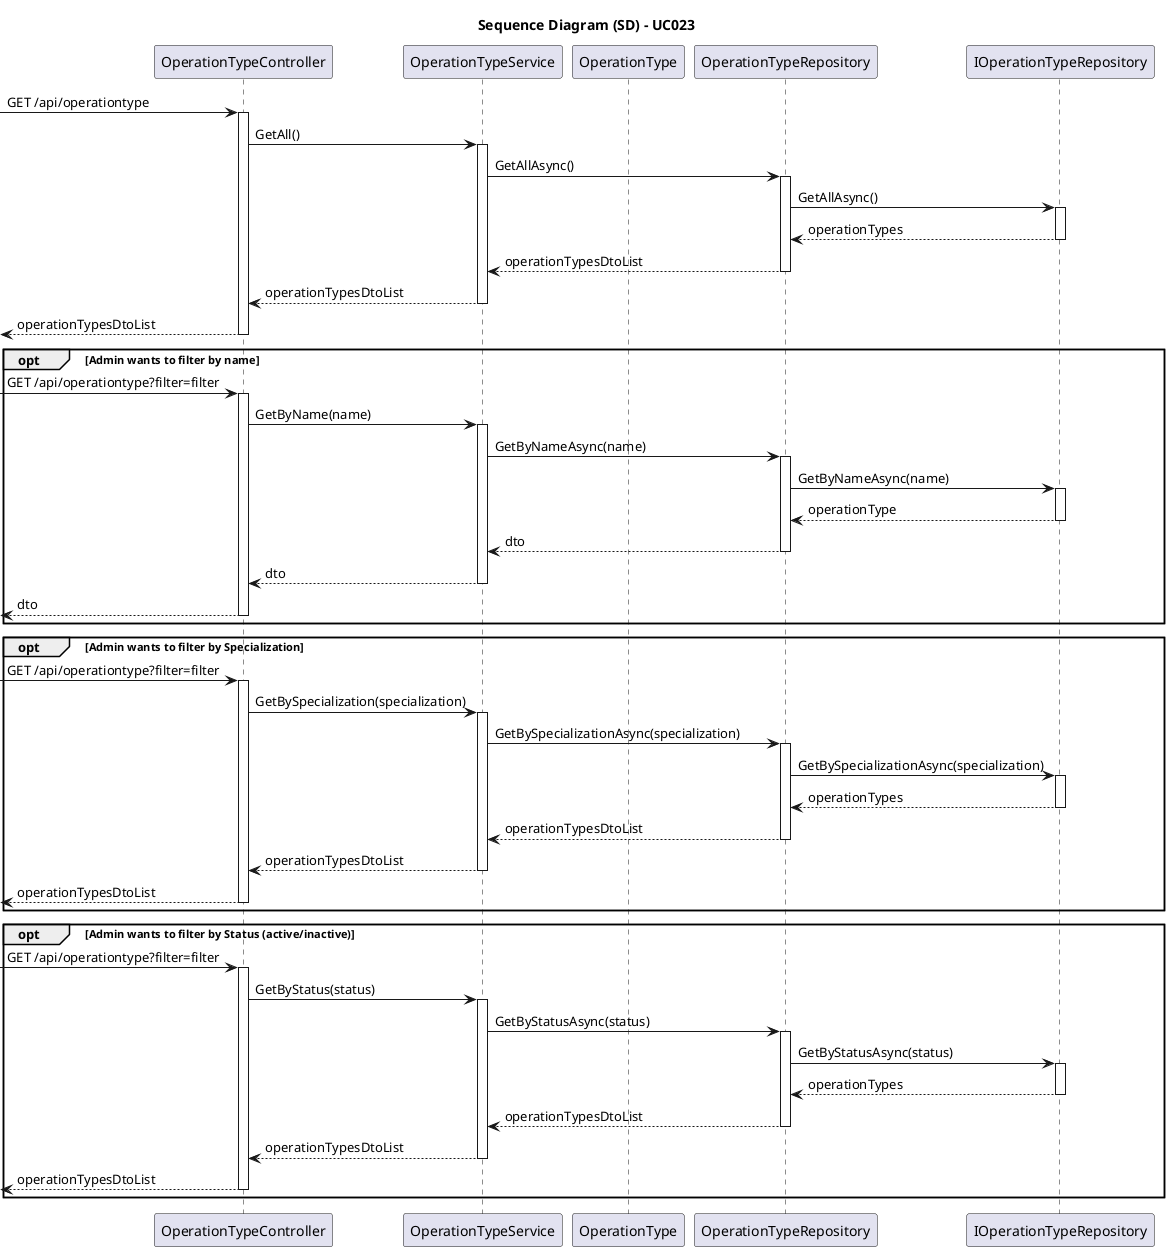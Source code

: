 @startuml uc023-sequence-diagram

skinparam packageStyle rectangle
skinparam shadowing false
skinparam linetype polyline
skinparam classAttributeIconSize 0

title Sequence Diagram (SD) - UC023

participant "OperationTypeController" as Controller
participant "OperationTypeService" as Service
participant "OperationType" as Domain
participant "OperationTypeRepository" as Repository
participant "IOperationTypeRepository" as IRepo

-> Controller: GET /api/operationtype

activate Controller

    Controller -> Service: GetAll()

    activate Service

        Service -> Repository: GetAllAsync()

        activate Repository

            Repository -> IRepo: GetAllAsync()
            
            activate IRepo

                IRepo --> Repository: operationTypes

            deactivate IRepo

            Repository --> Service: operationTypesDtoList

        deactivate Repository

        Service --> Controller: operationTypesDtoList

    deactivate Service

    <-- Controller: operationTypesDtoList

deactivate Controller

opt Admin wants to filter by name

    -> Controller: GET /api/operationtype?filter=filter

    activate Controller

        Controller -> Service: GetByName(name)
        
        activate Service

            Service -> Repository: GetByNameAsync(name)

            activate Repository

                Repository -> IRepo: GetByNameAsync(name)
                
                activate IRepo

                    IRepo --> Repository: operationType

                deactivate IRepo

                Repository --> Service: dto

            deactivate Repository

            Service --> Controller: dto

        deactivate Service

        <-- Controller: dto

    deactivate Controller

end

opt Admin wants to filter by Specialization

    -> Controller: GET /api/operationtype?filter=filter

    activate Controller

        Controller -> Service: GetBySpecialization(specialization)
        
        activate Service

            Service -> Repository: GetBySpecializationAsync(specialization)

            activate Repository

                Repository -> IRepo: GetBySpecializationAsync(specialization)
                
                activate IRepo

                    IRepo --> Repository: operationTypes

                deactivate IRepo

                Repository --> Service: operationTypesDtoList

            deactivate Repository

            Service --> Controller: operationTypesDtoList

        deactivate Service

        <-- Controller: operationTypesDtoList

    deactivate Controller

end

opt Admin wants to filter by Status (active/inactive)

    -> Controller: GET /api/operationtype?filter=filter

    activate Controller

        Controller -> Service: GetByStatus(status)
        
        activate Service

            Service -> Repository: GetByStatusAsync(status)

            activate Repository

                Repository -> IRepo: GetByStatusAsync(status)
                
                activate IRepo

                    IRepo --> Repository: operationTypes

                deactivate IRepo

                Repository --> Service: operationTypesDtoList

            deactivate Repository

            Service --> Controller: operationTypesDtoList

        deactivate Service

        <-- Controller: operationTypesDtoList

    deactivate Controller

end

@enduml

